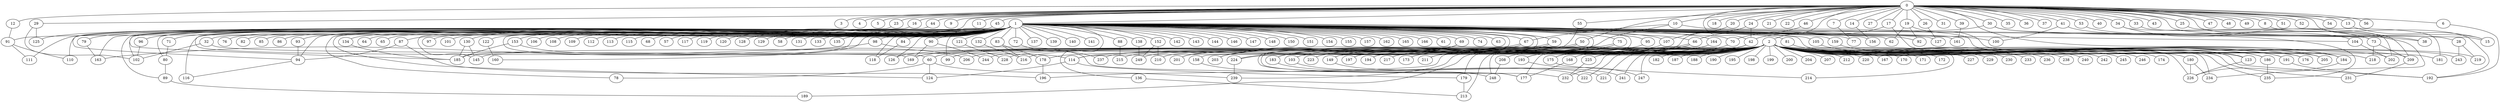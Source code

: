 
graph graphname {
    0 -- 1
0 -- 2
0 -- 3
0 -- 4
0 -- 5
0 -- 6
0 -- 7
0 -- 8
0 -- 9
0 -- 10
0 -- 11
0 -- 12
0 -- 13
0 -- 14
0 -- 15
0 -- 16
0 -- 17
0 -- 18
0 -- 19
0 -- 20
0 -- 21
0 -- 22
0 -- 23
0 -- 24
0 -- 25
0 -- 26
0 -- 27
0 -- 28
0 -- 29
0 -- 30
0 -- 31
0 -- 32
0 -- 33
0 -- 34
0 -- 35
0 -- 36
0 -- 37
0 -- 38
0 -- 39
0 -- 40
0 -- 41
0 -- 42
0 -- 43
0 -- 44
0 -- 45
0 -- 46
0 -- 47
0 -- 48
0 -- 49
0 -- 50
0 -- 51
0 -- 52
0 -- 53
0 -- 54
0 -- 55
0 -- 56
0 -- 184
1 -- 57
1 -- 58
1 -- 59
1 -- 60
1 -- 61
1 -- 62
1 -- 63
1 -- 64
1 -- 65
1 -- 66
1 -- 67
1 -- 68
1 -- 69
1 -- 70
1 -- 71
1 -- 72
1 -- 73
1 -- 74
1 -- 75
1 -- 76
1 -- 77
1 -- 78
1 -- 79
1 -- 80
1 -- 81
1 -- 82
1 -- 83
1 -- 84
1 -- 85
1 -- 86
1 -- 87
1 -- 88
1 -- 89
1 -- 90
1 -- 91
1 -- 92
1 -- 93
1 -- 94
1 -- 95
1 -- 96
1 -- 97
1 -- 98
1 -- 99
1 -- 100
1 -- 101
1 -- 102
1 -- 103
1 -- 104
1 -- 105
1 -- 106
1 -- 107
1 -- 108
1 -- 109
1 -- 110
1 -- 111
1 -- 112
1 -- 113
1 -- 114
1 -- 115
1 -- 116
1 -- 117
1 -- 118
1 -- 119
1 -- 120
1 -- 121
1 -- 122
1 -- 123
1 -- 124
1 -- 125
1 -- 126
1 -- 127
1 -- 128
1 -- 129
1 -- 130
1 -- 131
1 -- 132
1 -- 133
1 -- 134
1 -- 135
1 -- 136
1 -- 137
1 -- 138
1 -- 139
1 -- 140
1 -- 141
1 -- 142
1 -- 143
1 -- 144
1 -- 145
1 -- 146
1 -- 147
1 -- 148
1 -- 149
1 -- 150
1 -- 151
1 -- 152
1 -- 153
1 -- 154
1 -- 155
1 -- 156
1 -- 157
1 -- 158
1 -- 159
1 -- 160
1 -- 161
1 -- 162
1 -- 163
1 -- 164
1 -- 165
1 -- 166
1 -- 15
2 -- 167
2 -- 168
2 -- 169
2 -- 170
2 -- 171
2 -- 172
2 -- 173
2 -- 174
2 -- 175
2 -- 176
2 -- 177
2 -- 178
2 -- 179
2 -- 180
2 -- 181
2 -- 182
2 -- 183
2 -- 184
2 -- 185
2 -- 186
2 -- 187
2 -- 188
2 -- 189
2 -- 190
2 -- 191
2 -- 192
2 -- 193
2 -- 194
2 -- 195
2 -- 196
2 -- 197
2 -- 198
2 -- 199
2 -- 200
2 -- 201
2 -- 202
2 -- 203
2 -- 204
2 -- 205
2 -- 206
2 -- 207
2 -- 208
2 -- 209
2 -- 210
2 -- 211
2 -- 212
2 -- 213
2 -- 214
2 -- 215
2 -- 216
2 -- 217
2 -- 218
2 -- 219
2 -- 220
2 -- 221
2 -- 222
2 -- 223
2 -- 224
2 -- 225
2 -- 226
2 -- 227
2 -- 228
2 -- 229
2 -- 230
2 -- 231
2 -- 232
2 -- 233
2 -- 234
2 -- 235
2 -- 236
2 -- 237
2 -- 238
2 -- 239
2 -- 240
2 -- 241
2 -- 242
2 -- 243
2 -- 244
2 -- 245
2 -- 246
2 -- 247
2 -- 248
2 -- 249
6 -- 192
7 -- 77
8 -- 192
10 -- 205
10 -- 67
10 -- 203
12 -- 91
13 -- 15
14 -- 156
16 -- 185
17 -- 176
17 -- 70
19 -- 92
19 -- 205
19 -- 62
20 -- 107
23 -- 94
24 -- 42
24 -- 217
25 -- 181
26 -- 127
28 -- 219
28 -- 243
29 -- 125
29 -- 102
30 -- 42
30 -- 235
30 -- 38
32 -- 114
32 -- 102
33 -- 209
34 -- 73
34 -- 202
39 -- 161
41 -- 100
41 -- 104
42 -- 103
42 -- 99
44 -- 169
45 -- 145
46 -- 66
50 -- 60
50 -- 177
53 -- 234
55 -- 224
59 -- 183
59 -- 60
60 -- 239
60 -- 78
60 -- 124
66 -- 173
66 -- 149
66 -- 211
67 -- 126
67 -- 114
69 -- 201
69 -- 203
69 -- 169
70 -- 175
71 -- 80
72 -- 237
73 -- 209
73 -- 218
75 -- 223
75 -- 232
79 -- 163
80 -- 89
81 -- 123
83 -- 178
83 -- 216
84 -- 118
87 -- 94
87 -- 196
88 -- 215
89 -- 189
90 -- 244
90 -- 169
91 -- 111
91 -- 110
93 -- 94
94 -- 116
95 -- 197
96 -- 102
98 -- 177
98 -- 163
103 -- 221
104 -- 202
105 -- 186
107 -- 194
114 -- 179
114 -- 124
121 -- 228
122 -- 160
123 -- 226
130 -- 145
130 -- 185
132 -- 216
134 -- 185
136 -- 213
138 -- 249
149 -- 241
152 -- 210
152 -- 249
153 -- 185
153 -- 206
158 -- 248
159 -- 191
164 -- 193
168 -- 177
175 -- 214
178 -- 196
179 -- 213
180 -- 234
180 -- 226
183 -- 222
184 -- 226
186 -- 235
191 -- 192
193 -- 247
208 -- 248
209 -- 231
224 -- 239
225 -- 232

}
